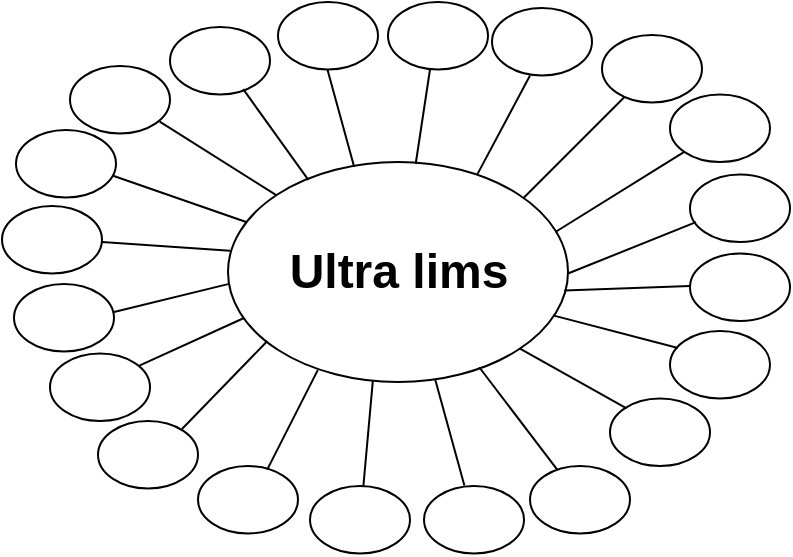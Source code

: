<mxfile version="24.7.4">
  <diagram name="Página-1" id="Wn8zAbO-QYpouLNqE-SX">
    <mxGraphModel dx="546" dy="317" grid="1" gridSize="10" guides="1" tooltips="1" connect="1" arrows="1" fold="1" page="1" pageScale="1" pageWidth="827" pageHeight="1169" math="0" shadow="0">
      <root>
        <mxCell id="0" />
        <mxCell id="1" parent="0" />
        <mxCell id="9z8tWcFH6EBTSIyHQbGG-1" value="" style="ellipse;whiteSpace=wrap;html=1;" parent="1" vertex="1">
          <mxGeometry x="289" y="308" width="170" height="110" as="geometry" />
        </mxCell>
        <mxCell id="EWRXOEAjs6uAZaaVGEfP-3" value="" style="ellipse;whiteSpace=wrap;html=1;" vertex="1" parent="1">
          <mxGeometry x="520" y="353.75" width="50" height="33.75" as="geometry" />
        </mxCell>
        <mxCell id="EWRXOEAjs6uAZaaVGEfP-5" value="Ultra lims" style="text;strokeColor=none;fillColor=none;html=1;fontSize=24;fontStyle=1;verticalAlign=middle;align=center;" vertex="1" parent="1">
          <mxGeometry x="324" y="343" width="100" height="40" as="geometry" />
        </mxCell>
        <mxCell id="EWRXOEAjs6uAZaaVGEfP-6" value="" style="ellipse;whiteSpace=wrap;html=1;" vertex="1" parent="1">
          <mxGeometry x="510" y="392.5" width="50" height="33.75" as="geometry" />
        </mxCell>
        <mxCell id="EWRXOEAjs6uAZaaVGEfP-10" value="" style="ellipse;whiteSpace=wrap;html=1;" vertex="1" parent="1">
          <mxGeometry x="520" y="314.25" width="50" height="33.75" as="geometry" />
        </mxCell>
        <mxCell id="EWRXOEAjs6uAZaaVGEfP-12" value="" style="ellipse;whiteSpace=wrap;html=1;" vertex="1" parent="1">
          <mxGeometry x="510" y="274.25" width="50" height="33.75" as="geometry" />
        </mxCell>
        <mxCell id="EWRXOEAjs6uAZaaVGEfP-13" value="" style="ellipse;whiteSpace=wrap;html=1;" vertex="1" parent="1">
          <mxGeometry x="476" y="244.5" width="50" height="33.75" as="geometry" />
        </mxCell>
        <mxCell id="EWRXOEAjs6uAZaaVGEfP-14" value="" style="ellipse;whiteSpace=wrap;html=1;" vertex="1" parent="1">
          <mxGeometry x="480" y="426.25" width="50" height="33.75" as="geometry" />
        </mxCell>
        <mxCell id="EWRXOEAjs6uAZaaVGEfP-15" value="" style="ellipse;whiteSpace=wrap;html=1;" vertex="1" parent="1">
          <mxGeometry x="440" y="460" width="50" height="33.75" as="geometry" />
        </mxCell>
        <mxCell id="EWRXOEAjs6uAZaaVGEfP-16" value="" style="ellipse;whiteSpace=wrap;html=1;" vertex="1" parent="1">
          <mxGeometry x="387" y="470" width="50" height="33.75" as="geometry" />
        </mxCell>
        <mxCell id="EWRXOEAjs6uAZaaVGEfP-17" value="" style="ellipse;whiteSpace=wrap;html=1;" vertex="1" parent="1">
          <mxGeometry x="330" y="470" width="50" height="33.75" as="geometry" />
        </mxCell>
        <mxCell id="EWRXOEAjs6uAZaaVGEfP-18" value="" style="ellipse;whiteSpace=wrap;html=1;" vertex="1" parent="1">
          <mxGeometry x="274" y="460" width="50" height="33.75" as="geometry" />
        </mxCell>
        <mxCell id="EWRXOEAjs6uAZaaVGEfP-19" value="" style="ellipse;whiteSpace=wrap;html=1;" vertex="1" parent="1">
          <mxGeometry x="224" y="437.5" width="50" height="33.75" as="geometry" />
        </mxCell>
        <mxCell id="EWRXOEAjs6uAZaaVGEfP-20" value="" style="ellipse;whiteSpace=wrap;html=1;" vertex="1" parent="1">
          <mxGeometry x="200" y="403.75" width="50" height="33.75" as="geometry" />
        </mxCell>
        <mxCell id="EWRXOEAjs6uAZaaVGEfP-21" value="" style="ellipse;whiteSpace=wrap;html=1;" vertex="1" parent="1">
          <mxGeometry x="182" y="369" width="50" height="33.75" as="geometry" />
        </mxCell>
        <mxCell id="EWRXOEAjs6uAZaaVGEfP-22" value="" style="ellipse;whiteSpace=wrap;html=1;" vertex="1" parent="1">
          <mxGeometry x="176" y="330" width="50" height="33.75" as="geometry" />
        </mxCell>
        <mxCell id="EWRXOEAjs6uAZaaVGEfP-23" value="" style="ellipse;whiteSpace=wrap;html=1;" vertex="1" parent="1">
          <mxGeometry x="183" y="292" width="50" height="33.75" as="geometry" />
        </mxCell>
        <mxCell id="EWRXOEAjs6uAZaaVGEfP-24" value="" style="ellipse;whiteSpace=wrap;html=1;" vertex="1" parent="1">
          <mxGeometry x="210" y="260" width="50" height="33.75" as="geometry" />
        </mxCell>
        <mxCell id="EWRXOEAjs6uAZaaVGEfP-25" value="" style="ellipse;whiteSpace=wrap;html=1;" vertex="1" parent="1">
          <mxGeometry x="260" y="240.5" width="50" height="33.75" as="geometry" />
        </mxCell>
        <mxCell id="EWRXOEAjs6uAZaaVGEfP-26" value="" style="ellipse;whiteSpace=wrap;html=1;" vertex="1" parent="1">
          <mxGeometry x="314" y="228" width="50" height="33.75" as="geometry" />
        </mxCell>
        <mxCell id="EWRXOEAjs6uAZaaVGEfP-27" value="" style="ellipse;whiteSpace=wrap;html=1;" vertex="1" parent="1">
          <mxGeometry x="369" y="228" width="50" height="33.75" as="geometry" />
        </mxCell>
        <mxCell id="EWRXOEAjs6uAZaaVGEfP-28" value="" style="ellipse;whiteSpace=wrap;html=1;" vertex="1" parent="1">
          <mxGeometry x="421" y="231" width="50" height="33.75" as="geometry" />
        </mxCell>
        <mxCell id="EWRXOEAjs6uAZaaVGEfP-29" value="" style="endArrow=none;html=1;rounded=0;" edge="1" parent="1">
          <mxGeometry width="50" height="50" relative="1" as="geometry">
            <mxPoint x="437" y="325.75" as="sourcePoint" />
            <mxPoint x="487" y="275.75" as="targetPoint" />
          </mxGeometry>
        </mxCell>
        <mxCell id="EWRXOEAjs6uAZaaVGEfP-32" value="" style="endArrow=none;html=1;rounded=0;entryX=0;entryY=1;entryDx=0;entryDy=0;" edge="1" parent="1" target="EWRXOEAjs6uAZaaVGEfP-12">
          <mxGeometry width="50" height="50" relative="1" as="geometry">
            <mxPoint x="452.69" y="343" as="sourcePoint" />
            <mxPoint x="510.005" y="306.052" as="targetPoint" />
          </mxGeometry>
        </mxCell>
        <mxCell id="EWRXOEAjs6uAZaaVGEfP-34" value="" style="endArrow=none;html=1;rounded=0;entryX=0.06;entryY=0.706;entryDx=0;entryDy=0;entryPerimeter=0;" edge="1" parent="1" target="EWRXOEAjs6uAZaaVGEfP-10">
          <mxGeometry width="50" height="50" relative="1" as="geometry">
            <mxPoint x="459" y="363.75" as="sourcePoint" />
            <mxPoint x="520" y="340" as="targetPoint" />
          </mxGeometry>
        </mxCell>
        <mxCell id="EWRXOEAjs6uAZaaVGEfP-35" value="" style="endArrow=none;html=1;rounded=0;exitX=0.989;exitY=0.584;exitDx=0;exitDy=0;exitPerimeter=0;" edge="1" parent="1" source="9z8tWcFH6EBTSIyHQbGG-1">
          <mxGeometry width="50" height="50" relative="1" as="geometry">
            <mxPoint x="460" y="370" as="sourcePoint" />
            <mxPoint x="520" y="370" as="targetPoint" />
          </mxGeometry>
        </mxCell>
        <mxCell id="EWRXOEAjs6uAZaaVGEfP-36" value="" style="endArrow=none;html=1;rounded=0;exitX=0.956;exitY=0.688;exitDx=0;exitDy=0;exitPerimeter=0;" edge="1" parent="1">
          <mxGeometry width="50" height="50" relative="1" as="geometry">
            <mxPoint x="451.52" y="384.68" as="sourcePoint" />
            <mxPoint x="514" y="401" as="targetPoint" />
          </mxGeometry>
        </mxCell>
        <mxCell id="EWRXOEAjs6uAZaaVGEfP-37" value="" style="endArrow=none;html=1;rounded=0;exitX=0.956;exitY=0.688;exitDx=0;exitDy=0;exitPerimeter=0;entryX=0;entryY=0;entryDx=0;entryDy=0;" edge="1" parent="1">
          <mxGeometry width="50" height="50" relative="1" as="geometry">
            <mxPoint x="434.76" y="401.22" as="sourcePoint" />
            <mxPoint x="488.295" y="431.211" as="targetPoint" />
          </mxGeometry>
        </mxCell>
        <mxCell id="EWRXOEAjs6uAZaaVGEfP-38" value="" style="endArrow=none;html=1;rounded=0;exitX=0.739;exitY=0.942;exitDx=0;exitDy=0;exitPerimeter=0;entryX=0.274;entryY=0.088;entryDx=0;entryDy=0;entryPerimeter=0;" edge="1" parent="1">
          <mxGeometry width="50" height="50" relative="1" as="geometry">
            <mxPoint x="414.63" y="410.62" as="sourcePoint" />
            <mxPoint x="453.7" y="461.97" as="targetPoint" />
          </mxGeometry>
        </mxCell>
        <mxCell id="EWRXOEAjs6uAZaaVGEfP-39" value="" style="endArrow=none;html=1;rounded=0;exitX=0.404;exitY=-0.008;exitDx=0;exitDy=0;exitPerimeter=0;entryX=0.609;entryY=0.986;entryDx=0;entryDy=0;entryPerimeter=0;" edge="1" parent="1" source="EWRXOEAjs6uAZaaVGEfP-16" target="9z8tWcFH6EBTSIyHQbGG-1">
          <mxGeometry width="50" height="50" relative="1" as="geometry">
            <mxPoint x="410" y="480" as="sourcePoint" />
            <mxPoint x="393" y="420" as="targetPoint" />
          </mxGeometry>
        </mxCell>
        <mxCell id="EWRXOEAjs6uAZaaVGEfP-42" value="" style="endArrow=none;html=1;rounded=0;entryX=0.426;entryY=0.995;entryDx=0;entryDy=0;entryPerimeter=0;exitX=0.534;exitY=-0.001;exitDx=0;exitDy=0;exitPerimeter=0;" edge="1" parent="1" source="EWRXOEAjs6uAZaaVGEfP-17" target="9z8tWcFH6EBTSIyHQbGG-1">
          <mxGeometry width="50" height="50" relative="1" as="geometry">
            <mxPoint x="355.94" y="486.93" as="sourcePoint" />
            <mxPoint x="354.07" y="418.0" as="targetPoint" />
          </mxGeometry>
        </mxCell>
        <mxCell id="EWRXOEAjs6uAZaaVGEfP-43" value="" style="endArrow=none;html=1;rounded=0;exitX=0.264;exitY=0.946;exitDx=0;exitDy=0;exitPerimeter=0;entryX=0.692;entryY=0.054;entryDx=0;entryDy=0;entryPerimeter=0;" edge="1" parent="1" source="9z8tWcFH6EBTSIyHQbGG-1" target="EWRXOEAjs6uAZaaVGEfP-18">
          <mxGeometry width="50" height="50" relative="1" as="geometry">
            <mxPoint x="336.45" y="405.67" as="sourcePoint" />
            <mxPoint x="310" y="459.996" as="targetPoint" />
          </mxGeometry>
        </mxCell>
        <mxCell id="EWRXOEAjs6uAZaaVGEfP-44" value="" style="endArrow=none;html=1;rounded=0;exitX=0.104;exitY=0.823;exitDx=0;exitDy=0;exitPerimeter=0;entryX=0.692;entryY=0.054;entryDx=0;entryDy=0;entryPerimeter=0;" edge="1" parent="1">
          <mxGeometry width="50" height="50" relative="1" as="geometry">
            <mxPoint x="308.68" y="397.53" as="sourcePoint" />
            <mxPoint x="266" y="441.5" as="targetPoint" />
          </mxGeometry>
        </mxCell>
        <mxCell id="EWRXOEAjs6uAZaaVGEfP-45" value="" style="endArrow=none;html=1;rounded=0;exitX=0.047;exitY=0.709;exitDx=0;exitDy=0;exitPerimeter=0;entryX=0.888;entryY=0.184;entryDx=0;entryDy=0;entryPerimeter=0;" edge="1" parent="1" source="9z8tWcFH6EBTSIyHQbGG-1" target="EWRXOEAjs6uAZaaVGEfP-20">
          <mxGeometry width="50" height="50" relative="1" as="geometry">
            <mxPoint x="302.68" y="369" as="sourcePoint" />
            <mxPoint x="260" y="412.97" as="targetPoint" />
          </mxGeometry>
        </mxCell>
        <mxCell id="EWRXOEAjs6uAZaaVGEfP-46" value="" style="endArrow=none;html=1;rounded=0;exitX=0;exitY=0.555;exitDx=0;exitDy=0;exitPerimeter=0;entryX=0.888;entryY=0.184;entryDx=0;entryDy=0;entryPerimeter=0;" edge="1" parent="1" source="9z8tWcFH6EBTSIyHQbGG-1">
          <mxGeometry width="50" height="50" relative="1" as="geometry">
            <mxPoint x="285" y="359" as="sourcePoint" />
            <mxPoint x="232" y="383" as="targetPoint" />
          </mxGeometry>
        </mxCell>
        <mxCell id="EWRXOEAjs6uAZaaVGEfP-47" value="" style="endArrow=none;html=1;rounded=0;exitX=0.006;exitY=0.403;exitDx=0;exitDy=0;exitPerimeter=0;entryX=0.888;entryY=0.184;entryDx=0;entryDy=0;entryPerimeter=0;" edge="1" parent="1" source="9z8tWcFH6EBTSIyHQbGG-1">
          <mxGeometry width="50" height="50" relative="1" as="geometry">
            <mxPoint x="283" y="334" as="sourcePoint" />
            <mxPoint x="226" y="348" as="targetPoint" />
          </mxGeometry>
        </mxCell>
        <mxCell id="EWRXOEAjs6uAZaaVGEfP-48" value="" style="endArrow=none;html=1;rounded=0;entryX=0.991;entryY=0.649;entryDx=0;entryDy=0;entryPerimeter=0;" edge="1" parent="1">
          <mxGeometry width="50" height="50" relative="1" as="geometry">
            <mxPoint x="298.094" y="338.004" as="sourcePoint" />
            <mxPoint x="231.55" y="314.904" as="targetPoint" />
          </mxGeometry>
        </mxCell>
        <mxCell id="EWRXOEAjs6uAZaaVGEfP-49" value="" style="endArrow=none;html=1;rounded=0;entryX=0.897;entryY=0.825;entryDx=0;entryDy=0;entryPerimeter=0;" edge="1" parent="1">
          <mxGeometry width="50" height="50" relative="1" as="geometry">
            <mxPoint x="313.139" y="324.605" as="sourcePoint" />
            <mxPoint x="254.85" y="287.844" as="targetPoint" />
          </mxGeometry>
        </mxCell>
        <mxCell id="EWRXOEAjs6uAZaaVGEfP-50" value="" style="endArrow=none;html=1;rounded=0;entryX=0.772;entryY=0.921;entryDx=0;entryDy=0;entryPerimeter=0;exitX=0.248;exitY=0.081;exitDx=0;exitDy=0;exitPerimeter=0;" edge="1" parent="1">
          <mxGeometry width="50" height="50" relative="1" as="geometry">
            <mxPoint x="329.16" y="316.91" as="sourcePoint" />
            <mxPoint x="296.6" y="271.584" as="targetPoint" />
          </mxGeometry>
        </mxCell>
        <mxCell id="EWRXOEAjs6uAZaaVGEfP-51" value="" style="endArrow=none;html=1;rounded=0;entryX=0.772;entryY=0.921;entryDx=0;entryDy=0;entryPerimeter=0;exitX=0.371;exitY=0.022;exitDx=0;exitDy=0;exitPerimeter=0;" edge="1" parent="1" source="9z8tWcFH6EBTSIyHQbGG-1">
          <mxGeometry width="50" height="50" relative="1" as="geometry">
            <mxPoint x="371.28" y="307.08" as="sourcePoint" />
            <mxPoint x="338.72" y="261.754" as="targetPoint" />
          </mxGeometry>
        </mxCell>
        <mxCell id="EWRXOEAjs6uAZaaVGEfP-52" value="" style="endArrow=none;html=1;rounded=0;entryX=0.772;entryY=0.921;entryDx=0;entryDy=0;entryPerimeter=0;exitX=0.552;exitY=0.009;exitDx=0;exitDy=0;exitPerimeter=0;" edge="1" parent="1" source="9z8tWcFH6EBTSIyHQbGG-1">
          <mxGeometry width="50" height="50" relative="1" as="geometry">
            <mxPoint x="403.28" y="310" as="sourcePoint" />
            <mxPoint x="390" y="261.754" as="targetPoint" />
          </mxGeometry>
        </mxCell>
        <mxCell id="EWRXOEAjs6uAZaaVGEfP-53" value="" style="endArrow=none;html=1;rounded=0;entryX=0.772;entryY=0.921;entryDx=0;entryDy=0;entryPerimeter=0;exitX=0.734;exitY=0.054;exitDx=0;exitDy=0;exitPerimeter=0;" edge="1" parent="1" source="9z8tWcFH6EBTSIyHQbGG-1">
          <mxGeometry width="50" height="50" relative="1" as="geometry">
            <mxPoint x="433" y="312" as="sourcePoint" />
            <mxPoint x="440" y="264.754" as="targetPoint" />
          </mxGeometry>
        </mxCell>
      </root>
    </mxGraphModel>
  </diagram>
</mxfile>

